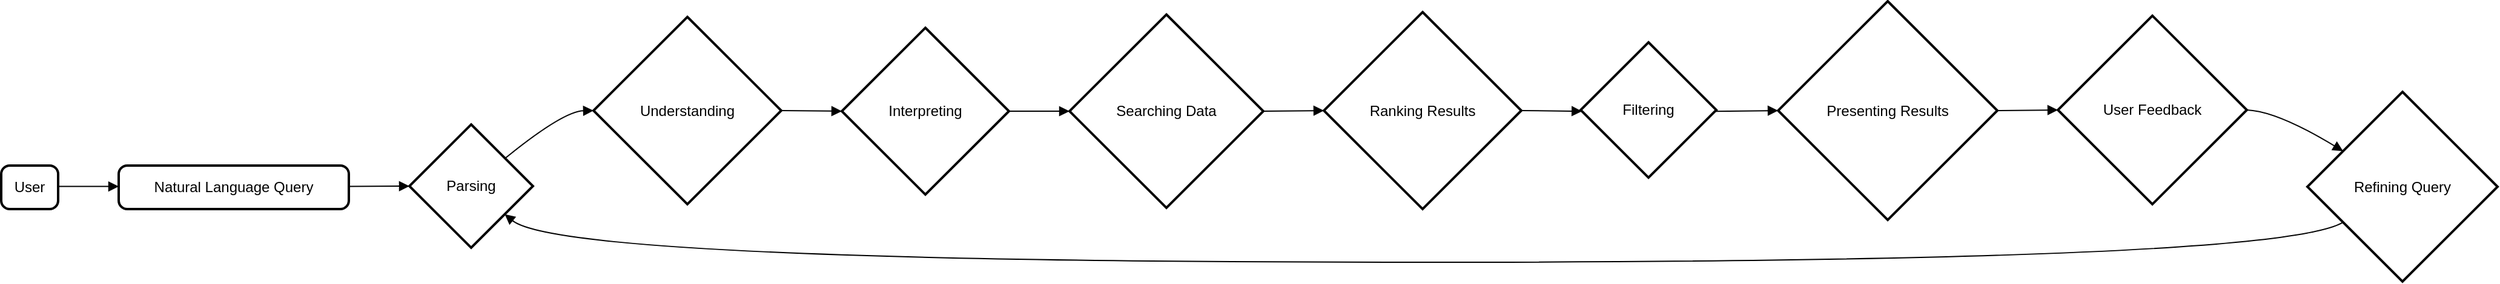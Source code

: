 <mxfile version="24.7.5">
  <diagram name="Page-1" id="ocDDqfZ9xN6mHtueMG8Y">
    <mxGraphModel>
      <root>
        <mxCell id="0" />
        <mxCell id="1" parent="0" />
        <mxCell id="2" value="User" style="rounded=1;absoluteArcSize=1;arcSize=14;whiteSpace=wrap;strokeWidth=2;" vertex="1" parent="1">
          <mxGeometry y="136" width="47" height="36" as="geometry" />
        </mxCell>
        <mxCell id="3" value="Natural Language Query" style="rounded=1;absoluteArcSize=1;arcSize=14;whiteSpace=wrap;strokeWidth=2;" vertex="1" parent="1">
          <mxGeometry x="97" y="136" width="190" height="36" as="geometry" />
        </mxCell>
        <mxCell id="4" value="Parsing" style="rhombus;strokeWidth=2;whiteSpace=wrap;" vertex="1" parent="1">
          <mxGeometry x="337" y="102" width="102" height="102" as="geometry" />
        </mxCell>
        <mxCell id="5" value="Understanding" style="rhombus;strokeWidth=2;whiteSpace=wrap;" vertex="1" parent="1">
          <mxGeometry x="489" y="13" width="155" height="155" as="geometry" />
        </mxCell>
        <mxCell id="6" value="Interpreting" style="rhombus;strokeWidth=2;whiteSpace=wrap;" vertex="1" parent="1">
          <mxGeometry x="694" y="22" width="138" height="138" as="geometry" />
        </mxCell>
        <mxCell id="7" value="Searching Data" style="rhombus;strokeWidth=2;whiteSpace=wrap;" vertex="1" parent="1">
          <mxGeometry x="882" y="11" width="160" height="160" as="geometry" />
        </mxCell>
        <mxCell id="8" value="Ranking Results" style="rhombus;strokeWidth=2;whiteSpace=wrap;" vertex="1" parent="1">
          <mxGeometry x="1092" y="9" width="163" height="163" as="geometry" />
        </mxCell>
        <mxCell id="9" value="Filtering" style="rhombus;strokeWidth=2;whiteSpace=wrap;" vertex="1" parent="1">
          <mxGeometry x="1304" y="34" width="112" height="112" as="geometry" />
        </mxCell>
        <mxCell id="10" value="Presenting Results" style="rhombus;strokeWidth=2;whiteSpace=wrap;" vertex="1" parent="1">
          <mxGeometry x="1467" width="181" height="181" as="geometry" />
        </mxCell>
        <mxCell id="11" value="User Feedback" style="rhombus;strokeWidth=2;whiteSpace=wrap;" vertex="1" parent="1">
          <mxGeometry x="1698" y="12" width="156" height="156" as="geometry" />
        </mxCell>
        <mxCell id="12" value="Refining Query" style="rhombus;strokeWidth=2;whiteSpace=wrap;" vertex="1" parent="1">
          <mxGeometry x="1904" y="75" width="157" height="157" as="geometry" />
        </mxCell>
        <mxCell id="13" value="" style="curved=1;startArrow=none;endArrow=block;exitX=1;exitY=0.48;entryX=0;entryY=0.48;" edge="1" parent="1" source="2" target="3">
          <mxGeometry relative="1" as="geometry">
            <Array as="points" />
          </mxGeometry>
        </mxCell>
        <mxCell id="14" value="" style="curved=1;startArrow=none;endArrow=block;exitX=1;exitY=0.48;entryX=0;entryY=0.5;" edge="1" parent="1" source="3" target="4">
          <mxGeometry relative="1" as="geometry">
            <Array as="points" />
          </mxGeometry>
        </mxCell>
        <mxCell id="15" value="" style="curved=1;startArrow=none;endArrow=block;exitX=1;exitY=0.09;entryX=0;entryY=0.5;" edge="1" parent="1" source="4" target="5">
          <mxGeometry relative="1" as="geometry">
            <Array as="points">
              <mxPoint x="464" y="91" />
            </Array>
          </mxGeometry>
        </mxCell>
        <mxCell id="16" value="" style="curved=1;startArrow=none;endArrow=block;exitX=1;exitY=0.5;entryX=0;entryY=0.5;" edge="1" parent="1" source="5" target="6">
          <mxGeometry relative="1" as="geometry">
            <Array as="points" />
          </mxGeometry>
        </mxCell>
        <mxCell id="17" value="" style="curved=1;startArrow=none;endArrow=block;exitX=1;exitY=0.5;entryX=0;entryY=0.5;" edge="1" parent="1" source="6" target="7">
          <mxGeometry relative="1" as="geometry">
            <Array as="points" />
          </mxGeometry>
        </mxCell>
        <mxCell id="18" value="" style="curved=1;startArrow=none;endArrow=block;exitX=1;exitY=0.5;entryX=0;entryY=0.5;" edge="1" parent="1" source="7" target="8">
          <mxGeometry relative="1" as="geometry">
            <Array as="points" />
          </mxGeometry>
        </mxCell>
        <mxCell id="19" value="" style="curved=1;startArrow=none;endArrow=block;exitX=1;exitY=0.5;entryX=0;entryY=0.51;" edge="1" parent="1" source="8" target="9">
          <mxGeometry relative="1" as="geometry">
            <Array as="points" />
          </mxGeometry>
        </mxCell>
        <mxCell id="20" value="" style="curved=1;startArrow=none;endArrow=block;exitX=1.01;exitY=0.51;entryX=0;entryY=0.5;" edge="1" parent="1" source="9" target="10">
          <mxGeometry relative="1" as="geometry">
            <Array as="points" />
          </mxGeometry>
        </mxCell>
        <mxCell id="21" value="" style="curved=1;startArrow=none;endArrow=block;exitX=1;exitY=0.5;entryX=0;entryY=0.5;" edge="1" parent="1" source="10" target="11">
          <mxGeometry relative="1" as="geometry">
            <Array as="points" />
          </mxGeometry>
        </mxCell>
        <mxCell id="22" value="" style="curved=1;startArrow=none;endArrow=block;exitX=1;exitY=0.5;entryX=0;entryY=0.2;" edge="1" parent="1" source="11" target="12">
          <mxGeometry relative="1" as="geometry">
            <Array as="points">
              <mxPoint x="1879" y="91" />
            </Array>
          </mxGeometry>
        </mxCell>
        <mxCell id="23" value="" style="curved=1;startArrow=none;endArrow=block;exitX=0;exitY=0.8;entryX=1;entryY=0.92;" edge="1" parent="1" source="12" target="4">
          <mxGeometry relative="1" as="geometry">
            <Array as="points">
              <mxPoint x="1879" y="216" />
              <mxPoint x="464" y="216" />
            </Array>
          </mxGeometry>
        </mxCell>
      </root>
    </mxGraphModel>
  </diagram>
</mxfile>
